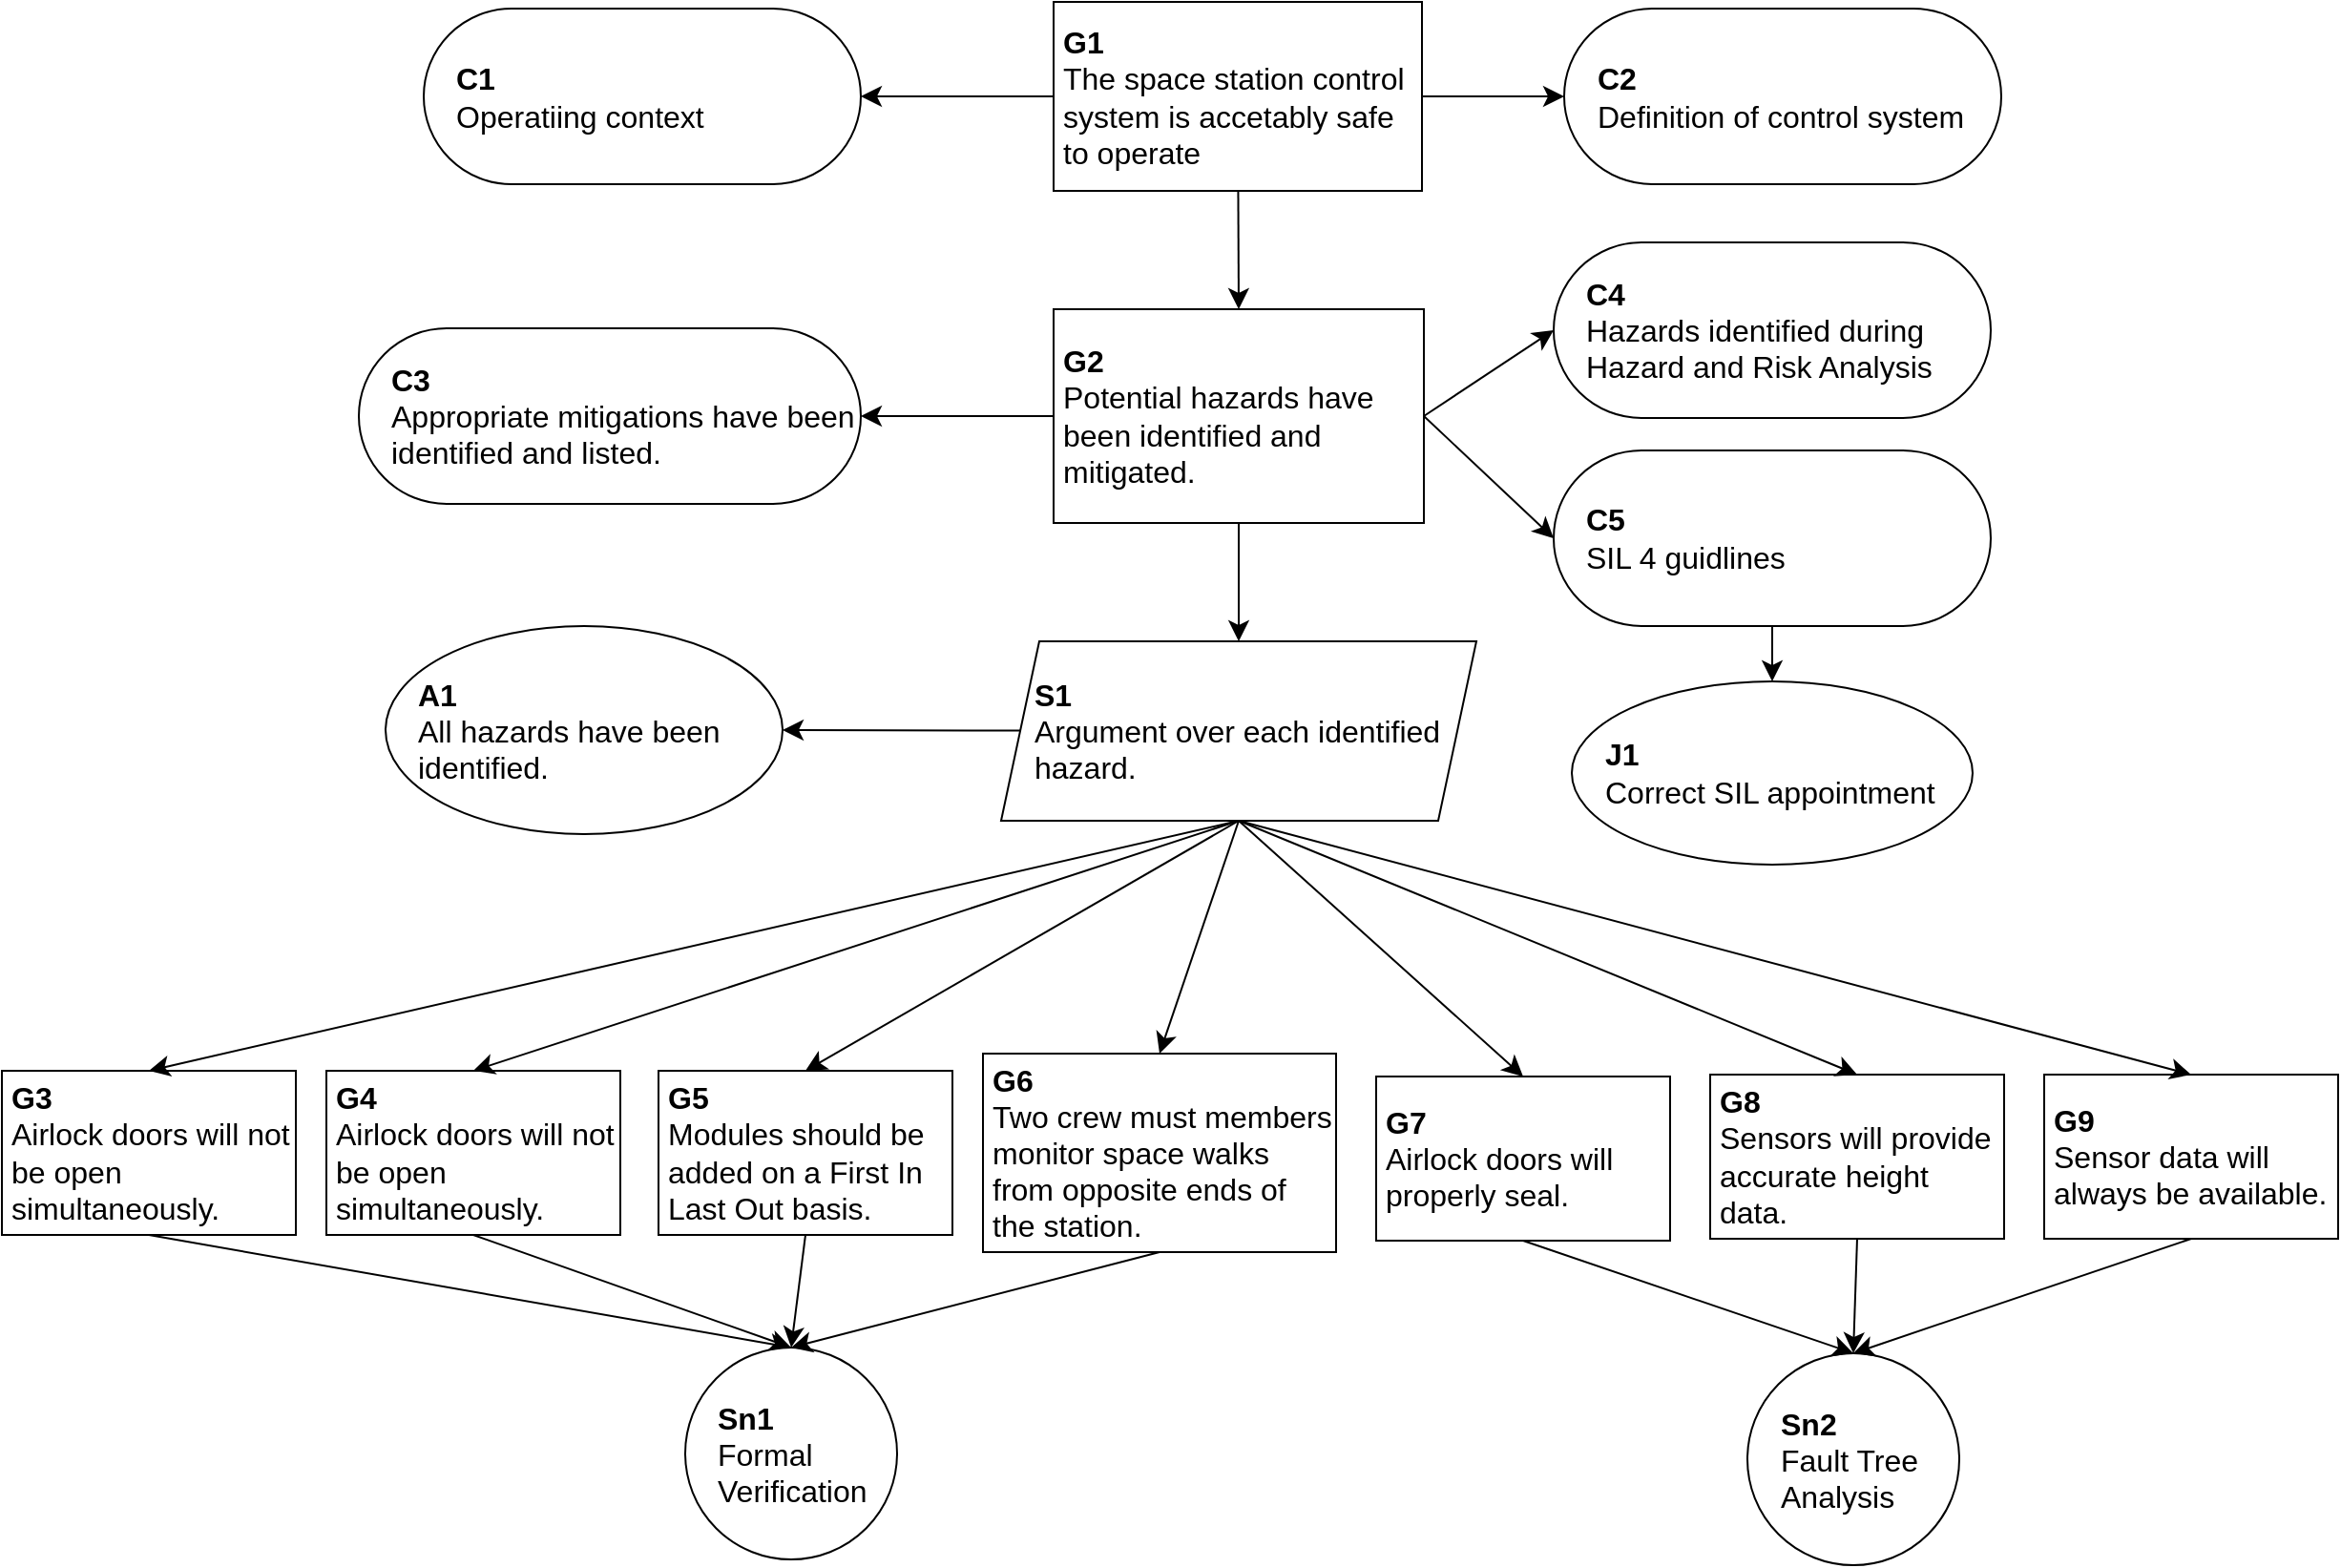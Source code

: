 <mxfile version="21.2.9" type="device">
  <diagram name="Page-1" id="hRfMOgwbebsRVLU3YwbO">
    <mxGraphModel dx="2410" dy="2132" grid="0" gridSize="10" guides="1" tooltips="1" connect="1" arrows="1" fold="1" page="0" pageScale="1" pageWidth="827" pageHeight="1169" math="0" shadow="0">
      <root>
        <mxCell id="0" />
        <mxCell id="1" parent="0" />
        <mxCell id="1Wt6u7xdX2sf2nEKcRSj-14" style="edgeStyle=none;curved=1;rounded=0;orthogonalLoop=1;jettySize=auto;html=1;entryX=0.5;entryY=0;entryDx=0;entryDy=0;fontSize=12;startSize=8;endSize=8;" edge="1" parent="1" source="1Wt6u7xdX2sf2nEKcRSj-10" target="1Wt6u7xdX2sf2nEKcRSj-13">
          <mxGeometry relative="1" as="geometry" />
        </mxCell>
        <mxCell id="1Wt6u7xdX2sf2nEKcRSj-10" value="&lt;font style=&quot;font-size: 16px;&quot;&gt;&lt;b&gt;G1&lt;/b&gt;&lt;br&gt;The space station control system is accetably safe to operate&lt;/font&gt;" style="rounded=0;whiteSpace=wrap;html=1;fontSize=16;align=left;spacingLeft=3;" vertex="1" parent="1">
          <mxGeometry x="-306" y="-492" width="193" height="99" as="geometry" />
        </mxCell>
        <mxCell id="1Wt6u7xdX2sf2nEKcRSj-16" style="edgeStyle=none;curved=1;rounded=0;orthogonalLoop=1;jettySize=auto;html=1;entryX=0.5;entryY=0;entryDx=0;entryDy=0;fontSize=12;startSize=8;endSize=8;" edge="1" parent="1" source="1Wt6u7xdX2sf2nEKcRSj-13" target="1Wt6u7xdX2sf2nEKcRSj-15">
          <mxGeometry relative="1" as="geometry" />
        </mxCell>
        <mxCell id="1Wt6u7xdX2sf2nEKcRSj-28" style="edgeStyle=none;curved=1;rounded=0;orthogonalLoop=1;jettySize=auto;html=1;entryX=0;entryY=0.5;entryDx=0;entryDy=0;fontSize=12;startSize=8;endSize=8;exitX=1;exitY=0.5;exitDx=0;exitDy=0;" edge="1" parent="1" source="1Wt6u7xdX2sf2nEKcRSj-13" target="1Wt6u7xdX2sf2nEKcRSj-25">
          <mxGeometry relative="1" as="geometry" />
        </mxCell>
        <mxCell id="1Wt6u7xdX2sf2nEKcRSj-30" style="edgeStyle=none;curved=1;rounded=0;orthogonalLoop=1;jettySize=auto;html=1;entryX=1;entryY=0.5;entryDx=0;entryDy=0;fontSize=12;startSize=8;endSize=8;" edge="1" parent="1" source="1Wt6u7xdX2sf2nEKcRSj-13" target="1Wt6u7xdX2sf2nEKcRSj-29">
          <mxGeometry relative="1" as="geometry" />
        </mxCell>
        <mxCell id="1Wt6u7xdX2sf2nEKcRSj-13" value="&lt;b&gt;G2&lt;/b&gt;&lt;br&gt;Potential hazards have been identified and mitigated." style="rounded=0;whiteSpace=wrap;html=1;fontSize=16;align=left;spacingLeft=3;" vertex="1" parent="1">
          <mxGeometry x="-306" y="-331" width="194" height="112" as="geometry" />
        </mxCell>
        <mxCell id="1Wt6u7xdX2sf2nEKcRSj-27" style="edgeStyle=none;curved=1;rounded=0;orthogonalLoop=1;jettySize=auto;html=1;entryX=1;entryY=0.5;entryDx=0;entryDy=0;fontSize=12;startSize=8;endSize=8;" edge="1" parent="1" source="1Wt6u7xdX2sf2nEKcRSj-15" target="1Wt6u7xdX2sf2nEKcRSj-26">
          <mxGeometry relative="1" as="geometry" />
        </mxCell>
        <mxCell id="1Wt6u7xdX2sf2nEKcRSj-15" value="&lt;b&gt;S1&lt;/b&gt;&lt;br&gt;Argument over each identified hazard." style="shape=parallelogram;perimeter=parallelogramPerimeter;whiteSpace=wrap;html=1;fixedSize=1;fontSize=16;align=left;spacingLeft=15;" vertex="1" parent="1">
          <mxGeometry x="-333.5" y="-157" width="249" height="94" as="geometry" />
        </mxCell>
        <mxCell id="1Wt6u7xdX2sf2nEKcRSj-21" value="&lt;b&gt;G3&lt;/b&gt;&lt;br&gt;Airlock doors will not be open simultaneously." style="rounded=0;whiteSpace=wrap;html=1;fontSize=16;align=left;spacingLeft=3;" vertex="1" parent="1">
          <mxGeometry x="-857" y="68" width="154" height="86" as="geometry" />
        </mxCell>
        <mxCell id="1Wt6u7xdX2sf2nEKcRSj-23" style="edgeStyle=none;curved=1;rounded=0;orthogonalLoop=1;jettySize=auto;html=1;exitX=0.5;exitY=0;exitDx=0;exitDy=0;fontSize=12;startSize=8;endSize=8;" edge="1" parent="1">
          <mxGeometry relative="1" as="geometry">
            <mxPoint x="-204.0" y="68" as="sourcePoint" />
            <mxPoint x="-204.0" y="68" as="targetPoint" />
            <Array as="points">
              <mxPoint x="-176" y="80" />
            </Array>
          </mxGeometry>
        </mxCell>
        <mxCell id="1Wt6u7xdX2sf2nEKcRSj-25" value="&lt;b&gt;C4&lt;/b&gt;&lt;br&gt;Hazards identified during Hazard and Risk Analysis&amp;nbsp;" style="rounded=1;whiteSpace=wrap;html=1;fontSize=16;arcSize=50;align=left;spacingLeft=15;" vertex="1" parent="1">
          <mxGeometry x="-44" y="-366" width="229" height="92" as="geometry" />
        </mxCell>
        <mxCell id="1Wt6u7xdX2sf2nEKcRSj-26" value="&lt;b&gt;A1&lt;/b&gt;&lt;br&gt;All hazards have been identified." style="ellipse;whiteSpace=wrap;html=1;fontSize=16;align=left;spacingLeft=15;" vertex="1" parent="1">
          <mxGeometry x="-656" y="-165" width="208" height="109" as="geometry" />
        </mxCell>
        <mxCell id="1Wt6u7xdX2sf2nEKcRSj-29" value="&lt;b&gt;C3&lt;/b&gt;&lt;br&gt;Appropriate mitigations have been identified and listed." style="rounded=1;whiteSpace=wrap;html=1;fontSize=16;arcSize=50;align=left;spacingLeft=15;" vertex="1" parent="1">
          <mxGeometry x="-670" y="-321" width="263" height="92" as="geometry" />
        </mxCell>
        <mxCell id="1Wt6u7xdX2sf2nEKcRSj-31" value="&lt;b&gt;G4&lt;/b&gt;&lt;br&gt;Airlock doors will not be open simultaneously." style="rounded=0;whiteSpace=wrap;html=1;fontSize=16;align=left;spacingLeft=3;" vertex="1" parent="1">
          <mxGeometry x="-687" y="68" width="154" height="86" as="geometry" />
        </mxCell>
        <mxCell id="1Wt6u7xdX2sf2nEKcRSj-33" value="&lt;b&gt;G6&lt;/b&gt;&lt;br&gt;Two crew must members monitor space walks from opposite ends of the station." style="rounded=0;whiteSpace=wrap;html=1;fontSize=16;align=left;spacingLeft=3;" vertex="1" parent="1">
          <mxGeometry x="-343" y="59" width="185" height="104" as="geometry" />
        </mxCell>
        <mxCell id="1Wt6u7xdX2sf2nEKcRSj-34" value="&lt;b&gt;G5&lt;/b&gt;&lt;br&gt;Modules should be added on a First In Last Out basis." style="rounded=0;whiteSpace=wrap;html=1;fontSize=16;align=left;spacingLeft=3;" vertex="1" parent="1">
          <mxGeometry x="-513" y="68" width="154" height="86" as="geometry" />
        </mxCell>
        <mxCell id="1Wt6u7xdX2sf2nEKcRSj-36" value="" style="endArrow=classic;html=1;rounded=0;fontSize=12;startSize=8;endSize=8;curved=1;exitX=0.5;exitY=1;exitDx=0;exitDy=0;entryX=0.5;entryY=0;entryDx=0;entryDy=0;" edge="1" parent="1" source="1Wt6u7xdX2sf2nEKcRSj-15" target="1Wt6u7xdX2sf2nEKcRSj-21">
          <mxGeometry width="50" height="50" relative="1" as="geometry">
            <mxPoint x="-179" y="-20" as="sourcePoint" />
            <mxPoint x="-129" y="-70" as="targetPoint" />
          </mxGeometry>
        </mxCell>
        <mxCell id="1Wt6u7xdX2sf2nEKcRSj-37" value="" style="endArrow=classic;html=1;rounded=0;fontSize=12;startSize=8;endSize=8;curved=1;exitX=0.5;exitY=1;exitDx=0;exitDy=0;entryX=0.5;entryY=0;entryDx=0;entryDy=0;" edge="1" parent="1" source="1Wt6u7xdX2sf2nEKcRSj-15" target="1Wt6u7xdX2sf2nEKcRSj-31">
          <mxGeometry width="50" height="50" relative="1" as="geometry">
            <mxPoint x="-179" y="-20" as="sourcePoint" />
            <mxPoint x="-129" y="-70" as="targetPoint" />
          </mxGeometry>
        </mxCell>
        <mxCell id="1Wt6u7xdX2sf2nEKcRSj-43" value="" style="endArrow=classic;html=1;rounded=0;fontSize=12;startSize=8;endSize=8;curved=1;exitX=0.5;exitY=1;exitDx=0;exitDy=0;entryX=0.5;entryY=0;entryDx=0;entryDy=0;" edge="1" parent="1" source="1Wt6u7xdX2sf2nEKcRSj-15" target="1Wt6u7xdX2sf2nEKcRSj-34">
          <mxGeometry width="50" height="50" relative="1" as="geometry">
            <mxPoint x="-21" y="-68" as="sourcePoint" />
            <mxPoint x="29" y="-118" as="targetPoint" />
          </mxGeometry>
        </mxCell>
        <mxCell id="1Wt6u7xdX2sf2nEKcRSj-45" value="" style="endArrow=classic;html=1;rounded=0;fontSize=12;startSize=8;endSize=8;curved=1;exitX=0.5;exitY=1;exitDx=0;exitDy=0;entryX=0.5;entryY=0;entryDx=0;entryDy=0;" edge="1" parent="1" source="1Wt6u7xdX2sf2nEKcRSj-15" target="1Wt6u7xdX2sf2nEKcRSj-33">
          <mxGeometry width="50" height="50" relative="1" as="geometry">
            <mxPoint x="-189" y="-43" as="sourcePoint" />
            <mxPoint x="-272" y="36" as="targetPoint" />
          </mxGeometry>
        </mxCell>
        <mxCell id="1Wt6u7xdX2sf2nEKcRSj-46" value="" style="endArrow=classic;html=1;rounded=0;fontSize=12;startSize=8;endSize=8;curved=1;exitX=0.5;exitY=1;exitDx=0;exitDy=0;entryX=0.5;entryY=0;entryDx=0;entryDy=0;" edge="1" parent="1" source="1Wt6u7xdX2sf2nEKcRSj-21" target="1Wt6u7xdX2sf2nEKcRSj-47">
          <mxGeometry width="50" height="50" relative="1" as="geometry">
            <mxPoint x="-530" y="207" as="sourcePoint" />
            <mxPoint x="-475" y="411" as="targetPoint" />
          </mxGeometry>
        </mxCell>
        <mxCell id="1Wt6u7xdX2sf2nEKcRSj-47" value="&lt;b&gt;Sn1&lt;/b&gt;&lt;br&gt;Formal Verification&amp;nbsp;" style="ellipse;whiteSpace=wrap;html=1;aspect=fixed;fontSize=16;align=left;spacingLeft=15;" vertex="1" parent="1">
          <mxGeometry x="-499" y="213" width="111" height="111" as="geometry" />
        </mxCell>
        <mxCell id="1Wt6u7xdX2sf2nEKcRSj-48" value="" style="endArrow=classic;html=1;rounded=0;fontSize=12;startSize=8;endSize=8;curved=1;exitX=0.5;exitY=1;exitDx=0;exitDy=0;entryX=0.5;entryY=0;entryDx=0;entryDy=0;" edge="1" parent="1" source="1Wt6u7xdX2sf2nEKcRSj-31" target="1Wt6u7xdX2sf2nEKcRSj-47">
          <mxGeometry width="50" height="50" relative="1" as="geometry">
            <mxPoint x="-323" y="19" as="sourcePoint" />
            <mxPoint x="-406" y="98" as="targetPoint" />
          </mxGeometry>
        </mxCell>
        <mxCell id="1Wt6u7xdX2sf2nEKcRSj-49" value="" style="endArrow=classic;html=1;rounded=0;fontSize=12;startSize=8;endSize=8;curved=1;exitX=0.5;exitY=1;exitDx=0;exitDy=0;entryX=0.5;entryY=0;entryDx=0;entryDy=0;" edge="1" parent="1" source="1Wt6u7xdX2sf2nEKcRSj-34" target="1Wt6u7xdX2sf2nEKcRSj-47">
          <mxGeometry width="50" height="50" relative="1" as="geometry">
            <mxPoint x="-600" y="164" as="sourcePoint" />
            <mxPoint x="-431" y="370" as="targetPoint" />
          </mxGeometry>
        </mxCell>
        <mxCell id="1Wt6u7xdX2sf2nEKcRSj-50" value="" style="endArrow=classic;html=1;rounded=0;fontSize=12;startSize=8;endSize=8;curved=1;exitX=0.5;exitY=1;exitDx=0;exitDy=0;entryX=0.5;entryY=0;entryDx=0;entryDy=0;" edge="1" parent="1" source="1Wt6u7xdX2sf2nEKcRSj-33" target="1Wt6u7xdX2sf2nEKcRSj-47">
          <mxGeometry width="50" height="50" relative="1" as="geometry">
            <mxPoint x="-590" y="174" as="sourcePoint" />
            <mxPoint x="-421" y="380" as="targetPoint" />
          </mxGeometry>
        </mxCell>
        <mxCell id="1Wt6u7xdX2sf2nEKcRSj-52" value="&lt;b&gt;G9&lt;/b&gt;&lt;br&gt;Sensor data will always be available." style="rounded=0;whiteSpace=wrap;html=1;fontSize=16;align=left;spacingLeft=3;" vertex="1" parent="1">
          <mxGeometry x="213" y="70" width="154" height="86" as="geometry" />
        </mxCell>
        <mxCell id="1Wt6u7xdX2sf2nEKcRSj-53" value="&lt;b&gt;G8&lt;/b&gt;&lt;br&gt;Sensors will provide accurate height data." style="rounded=0;whiteSpace=wrap;html=1;fontSize=16;align=left;spacingLeft=3;" vertex="1" parent="1">
          <mxGeometry x="38" y="70" width="154" height="86" as="geometry" />
        </mxCell>
        <mxCell id="1Wt6u7xdX2sf2nEKcRSj-54" value="&lt;b&gt;G7&lt;/b&gt;&lt;br&gt;Airlock doors will properly seal." style="rounded=0;whiteSpace=wrap;html=1;fontSize=16;align=left;spacingLeft=3;" vertex="1" parent="1">
          <mxGeometry x="-137" y="71" width="154" height="86" as="geometry" />
        </mxCell>
        <mxCell id="1Wt6u7xdX2sf2nEKcRSj-55" value="" style="endArrow=classic;html=1;rounded=0;fontSize=12;startSize=8;endSize=8;curved=1;exitX=0.5;exitY=1;exitDx=0;exitDy=0;entryX=0.5;entryY=0;entryDx=0;entryDy=0;" edge="1" parent="1" source="1Wt6u7xdX2sf2nEKcRSj-15" target="1Wt6u7xdX2sf2nEKcRSj-54">
          <mxGeometry width="50" height="50" relative="1" as="geometry">
            <mxPoint x="-199" y="-53" as="sourcePoint" />
            <mxPoint x="-244" y="71" as="targetPoint" />
          </mxGeometry>
        </mxCell>
        <mxCell id="1Wt6u7xdX2sf2nEKcRSj-56" value="" style="endArrow=classic;html=1;rounded=0;fontSize=12;startSize=8;endSize=8;curved=1;exitX=0.5;exitY=1;exitDx=0;exitDy=0;entryX=0.5;entryY=0;entryDx=0;entryDy=0;" edge="1" parent="1" source="1Wt6u7xdX2sf2nEKcRSj-15" target="1Wt6u7xdX2sf2nEKcRSj-52">
          <mxGeometry width="50" height="50" relative="1" as="geometry">
            <mxPoint x="-189" y="-43" as="sourcePoint" />
            <mxPoint x="-234" y="81" as="targetPoint" />
          </mxGeometry>
        </mxCell>
        <mxCell id="1Wt6u7xdX2sf2nEKcRSj-57" value="" style="endArrow=classic;html=1;rounded=0;fontSize=12;startSize=8;endSize=8;curved=1;exitX=0.5;exitY=1;exitDx=0;exitDy=0;entryX=0.5;entryY=0;entryDx=0;entryDy=0;" edge="1" parent="1" source="1Wt6u7xdX2sf2nEKcRSj-15" target="1Wt6u7xdX2sf2nEKcRSj-53">
          <mxGeometry width="50" height="50" relative="1" as="geometry">
            <mxPoint x="-179" y="-33" as="sourcePoint" />
            <mxPoint x="-224" y="91" as="targetPoint" />
          </mxGeometry>
        </mxCell>
        <mxCell id="1Wt6u7xdX2sf2nEKcRSj-58" value="&lt;b&gt;Sn2&lt;/b&gt;&lt;br&gt;Fault Tree Analysis" style="ellipse;whiteSpace=wrap;html=1;aspect=fixed;fontSize=16;align=left;spacingLeft=15;" vertex="1" parent="1">
          <mxGeometry x="57.5" y="216" width="111" height="111" as="geometry" />
        </mxCell>
        <mxCell id="1Wt6u7xdX2sf2nEKcRSj-59" value="" style="endArrow=classic;html=1;rounded=0;fontSize=12;startSize=8;endSize=8;curved=1;exitX=0.5;exitY=1;exitDx=0;exitDy=0;entryX=0.5;entryY=0;entryDx=0;entryDy=0;" edge="1" parent="1" source="1Wt6u7xdX2sf2nEKcRSj-54" target="1Wt6u7xdX2sf2nEKcRSj-58">
          <mxGeometry width="50" height="50" relative="1" as="geometry">
            <mxPoint x="-264" y="176" as="sourcePoint" />
            <mxPoint x="-455" y="270" as="targetPoint" />
          </mxGeometry>
        </mxCell>
        <mxCell id="1Wt6u7xdX2sf2nEKcRSj-60" value="" style="endArrow=classic;html=1;rounded=0;fontSize=12;startSize=8;endSize=8;curved=1;exitX=0.5;exitY=1;exitDx=0;exitDy=0;entryX=0.5;entryY=0;entryDx=0;entryDy=0;" edge="1" parent="1" source="1Wt6u7xdX2sf2nEKcRSj-53" target="1Wt6u7xdX2sf2nEKcRSj-58">
          <mxGeometry width="50" height="50" relative="1" as="geometry">
            <mxPoint x="-50" y="167" as="sourcePoint" />
            <mxPoint x="165" y="245" as="targetPoint" />
          </mxGeometry>
        </mxCell>
        <mxCell id="1Wt6u7xdX2sf2nEKcRSj-61" value="" style="endArrow=classic;html=1;rounded=0;fontSize=12;startSize=8;endSize=8;curved=1;exitX=0.5;exitY=1;exitDx=0;exitDy=0;entryX=0.5;entryY=0;entryDx=0;entryDy=0;" edge="1" parent="1" source="1Wt6u7xdX2sf2nEKcRSj-52" target="1Wt6u7xdX2sf2nEKcRSj-58">
          <mxGeometry width="50" height="50" relative="1" as="geometry">
            <mxPoint x="125" y="166" as="sourcePoint" />
            <mxPoint x="125" y="270" as="targetPoint" />
          </mxGeometry>
        </mxCell>
        <mxCell id="1Wt6u7xdX2sf2nEKcRSj-62" value="&lt;b&gt;C2&lt;/b&gt;&lt;br&gt;Definition of control system&amp;nbsp;" style="rounded=1;whiteSpace=wrap;html=1;fontSize=16;arcSize=50;align=left;spacingLeft=15;" vertex="1" parent="1">
          <mxGeometry x="-38.5" y="-488.5" width="229" height="92" as="geometry" />
        </mxCell>
        <mxCell id="1Wt6u7xdX2sf2nEKcRSj-63" style="edgeStyle=none;curved=1;rounded=0;orthogonalLoop=1;jettySize=auto;html=1;entryX=0;entryY=0.5;entryDx=0;entryDy=0;fontSize=12;startSize=8;endSize=8;exitX=1;exitY=0.5;exitDx=0;exitDy=0;" edge="1" parent="1" source="1Wt6u7xdX2sf2nEKcRSj-10" target="1Wt6u7xdX2sf2nEKcRSj-62">
          <mxGeometry relative="1" as="geometry">
            <mxPoint x="-102" y="-265" as="sourcePoint" />
            <mxPoint x="-37" y="-265" as="targetPoint" />
          </mxGeometry>
        </mxCell>
        <mxCell id="1Wt6u7xdX2sf2nEKcRSj-64" value="&lt;b&gt;C1&lt;/b&gt;&lt;br&gt;Operatiing context" style="rounded=1;whiteSpace=wrap;html=1;fontSize=16;arcSize=50;align=left;spacingLeft=15;" vertex="1" parent="1">
          <mxGeometry x="-636" y="-488.5" width="229" height="92" as="geometry" />
        </mxCell>
        <mxCell id="1Wt6u7xdX2sf2nEKcRSj-65" style="edgeStyle=none;curved=1;rounded=0;orthogonalLoop=1;jettySize=auto;html=1;entryX=1;entryY=0.5;entryDx=0;entryDy=0;fontSize=12;startSize=8;endSize=8;exitX=0;exitY=0.5;exitDx=0;exitDy=0;" edge="1" parent="1" source="1Wt6u7xdX2sf2nEKcRSj-10" target="1Wt6u7xdX2sf2nEKcRSj-64">
          <mxGeometry relative="1" as="geometry">
            <mxPoint x="-103" y="-432" as="sourcePoint" />
            <mxPoint x="-28" y="-432" as="targetPoint" />
          </mxGeometry>
        </mxCell>
        <mxCell id="1Wt6u7xdX2sf2nEKcRSj-66" value="&lt;b&gt;C5&lt;/b&gt;&lt;br&gt;SIL 4 guidlines" style="rounded=1;whiteSpace=wrap;html=1;fontSize=16;arcSize=50;align=left;spacingLeft=15;" vertex="1" parent="1">
          <mxGeometry x="-44" y="-257" width="229" height="92" as="geometry" />
        </mxCell>
        <mxCell id="1Wt6u7xdX2sf2nEKcRSj-67" style="edgeStyle=none;curved=1;rounded=0;orthogonalLoop=1;jettySize=auto;html=1;entryX=0;entryY=0.5;entryDx=0;entryDy=0;fontSize=12;startSize=8;endSize=8;exitX=1;exitY=0.5;exitDx=0;exitDy=0;" edge="1" parent="1" source="1Wt6u7xdX2sf2nEKcRSj-13" target="1Wt6u7xdX2sf2nEKcRSj-66">
          <mxGeometry relative="1" as="geometry">
            <mxPoint x="-82" y="-244" as="sourcePoint" />
            <mxPoint x="-34" y="-318" as="targetPoint" />
          </mxGeometry>
        </mxCell>
        <mxCell id="1Wt6u7xdX2sf2nEKcRSj-68" value="&lt;b&gt;J1&lt;/b&gt;&lt;br&gt;Correct SIL appointment" style="ellipse;whiteSpace=wrap;html=1;fontSize=16;align=left;spacingLeft=15;" vertex="1" parent="1">
          <mxGeometry x="-34.5" y="-136" width="210" height="96" as="geometry" />
        </mxCell>
        <mxCell id="1Wt6u7xdX2sf2nEKcRSj-69" style="edgeStyle=none;curved=1;rounded=0;orthogonalLoop=1;jettySize=auto;html=1;entryX=0.5;entryY=0;entryDx=0;entryDy=0;fontSize=12;startSize=8;endSize=8;exitX=0.5;exitY=1;exitDx=0;exitDy=0;" edge="1" parent="1" source="1Wt6u7xdX2sf2nEKcRSj-66" target="1Wt6u7xdX2sf2nEKcRSj-68">
          <mxGeometry relative="1" as="geometry">
            <mxPoint x="-102" y="-265" as="sourcePoint" />
            <mxPoint x="-34" y="-201" as="targetPoint" />
          </mxGeometry>
        </mxCell>
      </root>
    </mxGraphModel>
  </diagram>
</mxfile>
